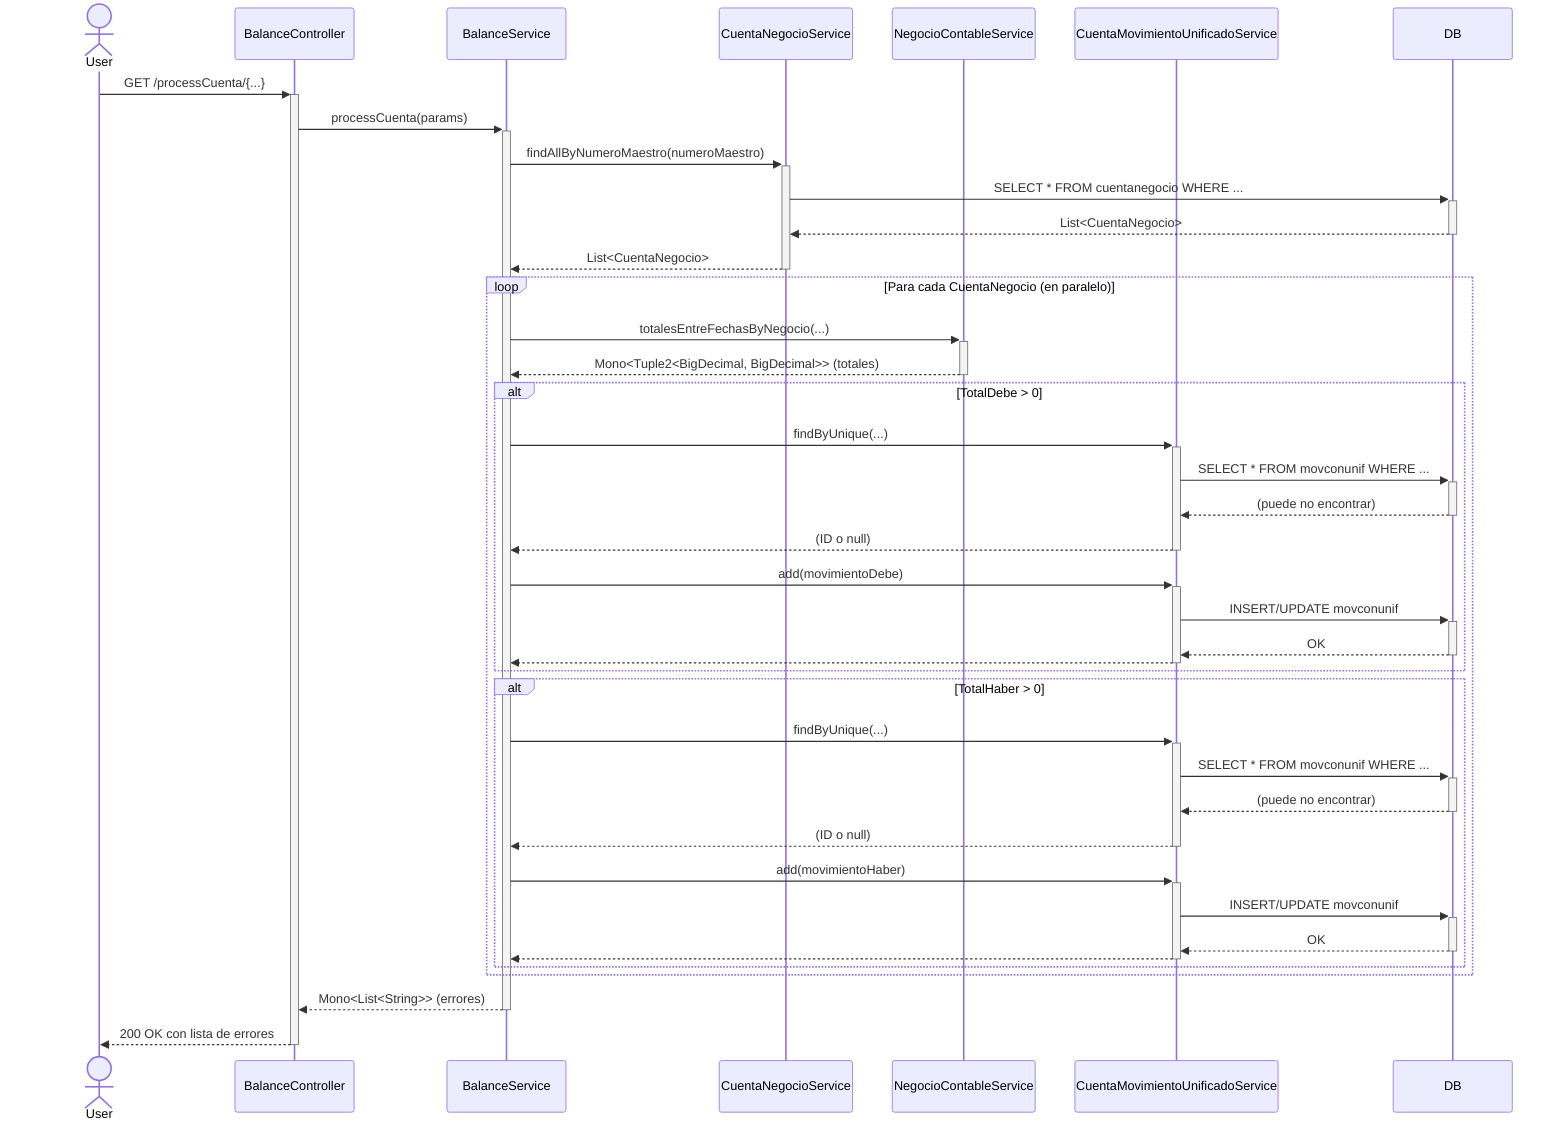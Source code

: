 sequenceDiagram
    actor User
    participant BalanceController
    participant BalanceService
    participant CuentaNegocioService
    participant NegocioContableService
    participant CuentaMovimientoUnificadoService
    participant DB

    User->>+BalanceController: GET /processCuenta/{...}
    BalanceController->>+BalanceService: processCuenta(params)
    
    BalanceService->>+CuentaNegocioService: findAllByNumeroMaestro(numeroMaestro)
    CuentaNegocioService->>+DB: SELECT * FROM cuentanegocio WHERE ...
    DB-->>-CuentaNegocioService: List<CuentaNegocio>
    CuentaNegocioService-->>-BalanceService: List<CuentaNegocio>

    loop Para cada CuentaNegocio (en paralelo)
        BalanceService->>+NegocioContableService: totalesEntreFechasByNegocio(...)
        NegocioContableService-->>-BalanceService: Mono<Tuple2<BigDecimal, BigDecimal>> (totales)
        
        alt TotalDebe > 0
            BalanceService->>+CuentaMovimientoUnificadoService: findByUnique(...)
            CuentaMovimientoUnificadoService->>+DB: SELECT * FROM movconunif WHERE ...
            DB-->>-CuentaMovimientoUnificadoService: (puede no encontrar)
            CuentaMovimientoUnificadoService-->>-BalanceService: (ID o null)
            
            BalanceService->>+CuentaMovimientoUnificadoService: add(movimientoDebe)
            CuentaMovimientoUnificadoService->>+DB: INSERT/UPDATE movconunif
            DB-->>-CuentaMovimientoUnificadoService: OK
            CuentaMovimientoUnificadoService-->>-BalanceService: 
        end

        alt TotalHaber > 0
            BalanceService->>+CuentaMovimientoUnificadoService: findByUnique(...)
            CuentaMovimientoUnificadoService->>+DB: SELECT * FROM movconunif WHERE ...
            DB-->>-CuentaMovimientoUnificadoService: (puede no encontrar)
            CuentaMovimientoUnificadoService-->>-BalanceService: (ID o null)

            BalanceService->>+CuentaMovimientoUnificadoService: add(movimientoHaber)
            CuentaMovimientoUnificadoService->>+DB: INSERT/UPDATE movconunif
            DB-->>-CuentaMovimientoUnificadoService: OK
            CuentaMovimientoUnificadoService-->>-BalanceService: 
        end
    end

    BalanceService-->>-BalanceController: Mono<List<String>> (errores)
    BalanceController-->>-User: 200 OK con lista de errores